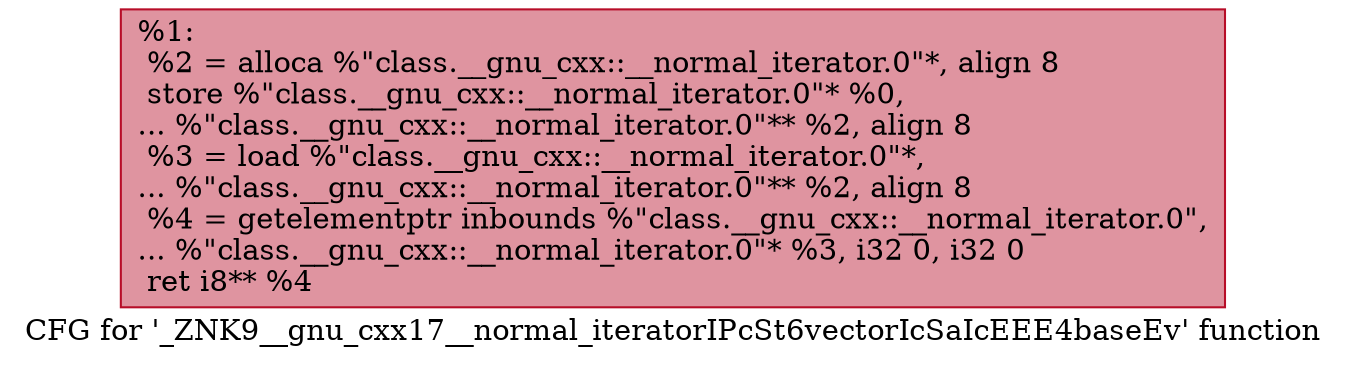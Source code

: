 digraph "CFG for '_ZNK9__gnu_cxx17__normal_iteratorIPcSt6vectorIcSaIcEEE4baseEv' function" {
	label="CFG for '_ZNK9__gnu_cxx17__normal_iteratorIPcSt6vectorIcSaIcEEE4baseEv' function";

	Node0x560255cd2360 [shape=record,color="#b70d28ff", style=filled, fillcolor="#b70d2870",label="{%1:\l  %2 = alloca %\"class.__gnu_cxx::__normal_iterator.0\"*, align 8\l  store %\"class.__gnu_cxx::__normal_iterator.0\"* %0,\l... %\"class.__gnu_cxx::__normal_iterator.0\"** %2, align 8\l  %3 = load %\"class.__gnu_cxx::__normal_iterator.0\"*,\l... %\"class.__gnu_cxx::__normal_iterator.0\"** %2, align 8\l  %4 = getelementptr inbounds %\"class.__gnu_cxx::__normal_iterator.0\",\l... %\"class.__gnu_cxx::__normal_iterator.0\"* %3, i32 0, i32 0\l  ret i8** %4\l}"];
}
